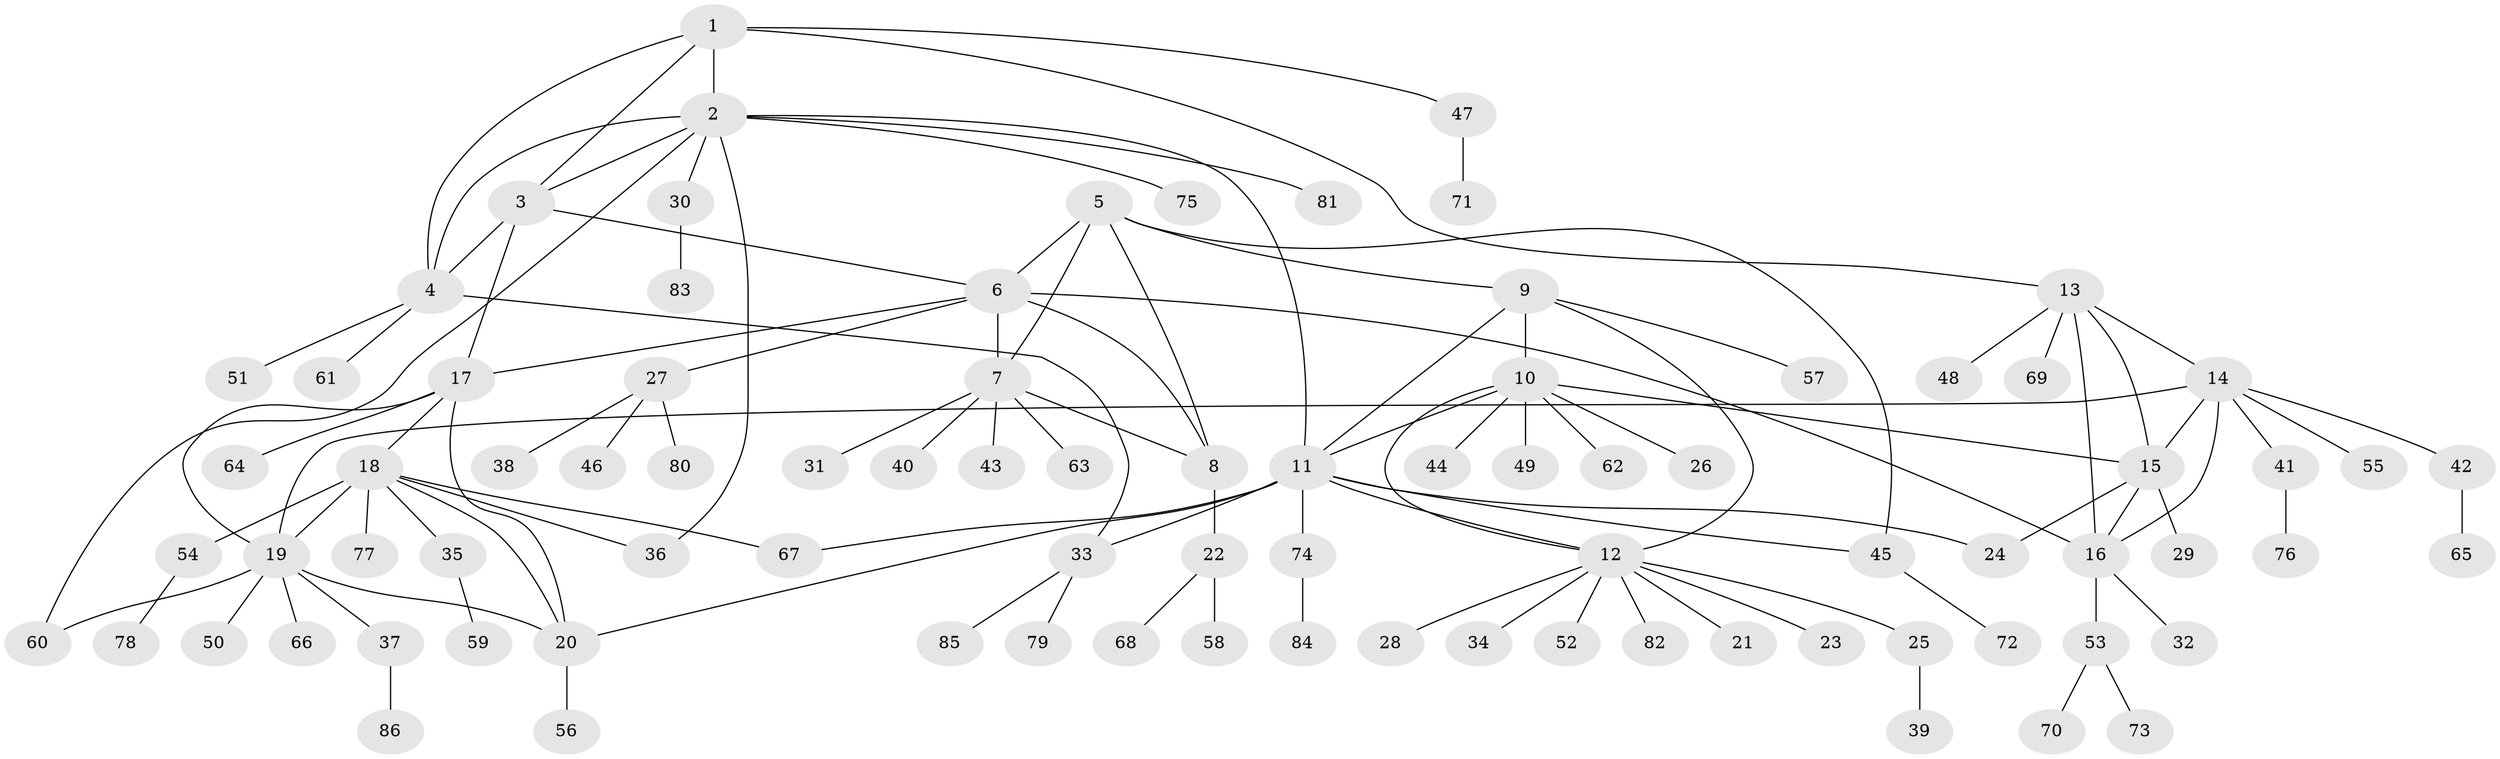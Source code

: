 // Generated by graph-tools (version 1.1) at 2025/26/03/09/25 03:26:45]
// undirected, 86 vertices, 112 edges
graph export_dot {
graph [start="1"]
  node [color=gray90,style=filled];
  1;
  2;
  3;
  4;
  5;
  6;
  7;
  8;
  9;
  10;
  11;
  12;
  13;
  14;
  15;
  16;
  17;
  18;
  19;
  20;
  21;
  22;
  23;
  24;
  25;
  26;
  27;
  28;
  29;
  30;
  31;
  32;
  33;
  34;
  35;
  36;
  37;
  38;
  39;
  40;
  41;
  42;
  43;
  44;
  45;
  46;
  47;
  48;
  49;
  50;
  51;
  52;
  53;
  54;
  55;
  56;
  57;
  58;
  59;
  60;
  61;
  62;
  63;
  64;
  65;
  66;
  67;
  68;
  69;
  70;
  71;
  72;
  73;
  74;
  75;
  76;
  77;
  78;
  79;
  80;
  81;
  82;
  83;
  84;
  85;
  86;
  1 -- 2;
  1 -- 3;
  1 -- 4;
  1 -- 13;
  1 -- 47;
  2 -- 3;
  2 -- 4;
  2 -- 11;
  2 -- 30;
  2 -- 36;
  2 -- 60;
  2 -- 75;
  2 -- 81;
  3 -- 4;
  3 -- 6;
  3 -- 17;
  4 -- 33;
  4 -- 51;
  4 -- 61;
  5 -- 6;
  5 -- 7;
  5 -- 8;
  5 -- 9;
  5 -- 45;
  6 -- 7;
  6 -- 8;
  6 -- 16;
  6 -- 17;
  6 -- 27;
  7 -- 8;
  7 -- 31;
  7 -- 40;
  7 -- 43;
  7 -- 63;
  8 -- 22;
  9 -- 10;
  9 -- 11;
  9 -- 12;
  9 -- 57;
  10 -- 11;
  10 -- 12;
  10 -- 15;
  10 -- 26;
  10 -- 44;
  10 -- 49;
  10 -- 62;
  11 -- 12;
  11 -- 20;
  11 -- 24;
  11 -- 33;
  11 -- 45;
  11 -- 67;
  11 -- 74;
  12 -- 21;
  12 -- 23;
  12 -- 25;
  12 -- 28;
  12 -- 34;
  12 -- 52;
  12 -- 82;
  13 -- 14;
  13 -- 15;
  13 -- 16;
  13 -- 48;
  13 -- 69;
  14 -- 15;
  14 -- 16;
  14 -- 19;
  14 -- 41;
  14 -- 42;
  14 -- 55;
  15 -- 16;
  15 -- 24;
  15 -- 29;
  16 -- 32;
  16 -- 53;
  17 -- 18;
  17 -- 19;
  17 -- 20;
  17 -- 64;
  18 -- 19;
  18 -- 20;
  18 -- 35;
  18 -- 36;
  18 -- 54;
  18 -- 67;
  18 -- 77;
  19 -- 20;
  19 -- 37;
  19 -- 50;
  19 -- 60;
  19 -- 66;
  20 -- 56;
  22 -- 58;
  22 -- 68;
  25 -- 39;
  27 -- 38;
  27 -- 46;
  27 -- 80;
  30 -- 83;
  33 -- 79;
  33 -- 85;
  35 -- 59;
  37 -- 86;
  41 -- 76;
  42 -- 65;
  45 -- 72;
  47 -- 71;
  53 -- 70;
  53 -- 73;
  54 -- 78;
  74 -- 84;
}
